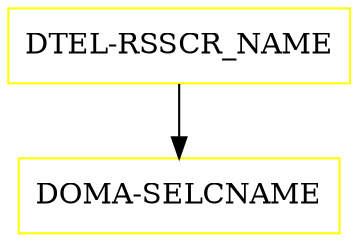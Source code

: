 digraph G {
  "DTEL-RSSCR_NAME" [shape=box,color=yellow];
  "DOMA-SELCNAME" [shape=box,color=yellow,URL="./DOMA_SELCNAME.html"];
  "DTEL-RSSCR_NAME" -> "DOMA-SELCNAME";
}
